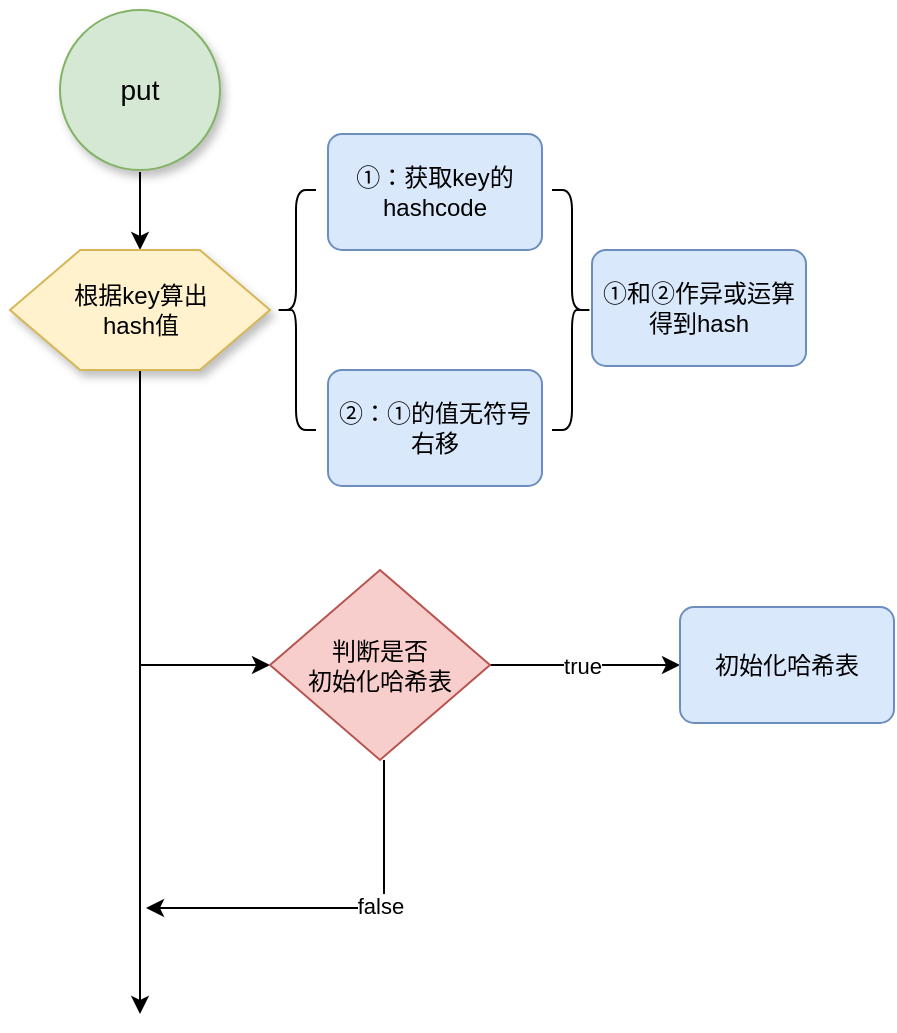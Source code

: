 <mxfile version="15.9.6" type="github">
  <diagram id="UgWwUjzvCQ6DFLD37Q7z" name="第 1 页">
    <mxGraphModel dx="865" dy="483" grid="0" gridSize="10" guides="1" tooltips="1" connect="1" arrows="1" fold="1" page="0" pageScale="1" pageWidth="827" pageHeight="1169" math="0" shadow="0">
      <root>
        <mxCell id="0" />
        <mxCell id="1" parent="0" />
        <mxCell id="teVdkq-L4--7aLtD-7wO-7" value="" style="edgeStyle=orthogonalEdgeStyle;rounded=0;orthogonalLoop=1;jettySize=auto;html=1;fontSize=12;fontColor=#000000;strokeColor=#000000;" edge="1" parent="1" source="teVdkq-L4--7aLtD-7wO-1" target="teVdkq-L4--7aLtD-7wO-6">
          <mxGeometry relative="1" as="geometry" />
        </mxCell>
        <mxCell id="teVdkq-L4--7aLtD-7wO-1" value="&lt;font style=&quot;font-size: 14px;&quot;&gt;put&lt;/font&gt;" style="strokeWidth=1;html=1;shape=mxgraph.flowchart.start_2;whiteSpace=wrap;labelBorderColor=none;strokeColor=#82b366;perimeterSpacing=1;fillColor=#d5e8d4;shadow=1;fontSize=14;" vertex="1" parent="1">
          <mxGeometry x="400" y="40" width="80" height="80" as="geometry" />
        </mxCell>
        <mxCell id="teVdkq-L4--7aLtD-7wO-16" value="" style="edgeStyle=orthogonalEdgeStyle;rounded=0;orthogonalLoop=1;jettySize=auto;html=1;entryX=0;entryY=0.5;entryDx=0;entryDy=0;entryPerimeter=0;" edge="1" parent="1" source="teVdkq-L4--7aLtD-7wO-6" target="teVdkq-L4--7aLtD-7wO-17">
          <mxGeometry relative="1" as="geometry">
            <mxPoint x="440" y="347" as="targetPoint" />
          </mxGeometry>
        </mxCell>
        <mxCell id="teVdkq-L4--7aLtD-7wO-25" style="edgeStyle=orthogonalEdgeStyle;rounded=0;orthogonalLoop=1;jettySize=auto;html=1;exitX=0.5;exitY=1;exitDx=0;exitDy=0;" edge="1" parent="1" source="teVdkq-L4--7aLtD-7wO-6">
          <mxGeometry relative="1" as="geometry">
            <mxPoint x="440" y="542.0" as="targetPoint" />
          </mxGeometry>
        </mxCell>
        <mxCell id="teVdkq-L4--7aLtD-7wO-6" value="根据key算出&lt;br&gt;hash值" style="verticalLabelPosition=middle;verticalAlign=middle;html=1;shape=hexagon;perimeter=hexagonPerimeter2;arcSize=6;size=0.27;shadow=1;labelBorderColor=none;fontSize=12;strokeColor=#d6b656;strokeWidth=1;labelPosition=center;align=center;fillColor=#fff2cc;" vertex="1" parent="1">
          <mxGeometry x="375" y="160" width="130" height="60" as="geometry" />
        </mxCell>
        <mxCell id="teVdkq-L4--7aLtD-7wO-9" value="" style="shape=curlyBracket;whiteSpace=wrap;html=1;rounded=1;" vertex="1" parent="1">
          <mxGeometry x="508" y="130" width="20" height="120" as="geometry" />
        </mxCell>
        <mxCell id="teVdkq-L4--7aLtD-7wO-11" value="①：获取key的hashcode" style="rounded=1;whiteSpace=wrap;html=1;absoluteArcSize=1;arcSize=14;strokeWidth=1;fillColor=#dae8fc;strokeColor=#6c8ebf;" vertex="1" parent="1">
          <mxGeometry x="534" y="102" width="107" height="58" as="geometry" />
        </mxCell>
        <mxCell id="teVdkq-L4--7aLtD-7wO-12" value="②：①的值无符号右移" style="rounded=1;whiteSpace=wrap;html=1;absoluteArcSize=1;arcSize=14;strokeWidth=1;fillColor=#dae8fc;strokeColor=#6c8ebf;" vertex="1" parent="1">
          <mxGeometry x="534" y="220" width="107" height="58" as="geometry" />
        </mxCell>
        <mxCell id="teVdkq-L4--7aLtD-7wO-13" value="" style="shape=curlyBracket;whiteSpace=wrap;html=1;rounded=1;flipH=1;strokeWidth=1;" vertex="1" parent="1">
          <mxGeometry x="646" y="130" width="20" height="120" as="geometry" />
        </mxCell>
        <mxCell id="teVdkq-L4--7aLtD-7wO-14" value="①和②作异或运算得到hash" style="rounded=1;whiteSpace=wrap;html=1;absoluteArcSize=1;arcSize=14;strokeWidth=1;fillColor=#dae8fc;strokeColor=#6c8ebf;" vertex="1" parent="1">
          <mxGeometry x="666" y="160" width="107" height="58" as="geometry" />
        </mxCell>
        <mxCell id="teVdkq-L4--7aLtD-7wO-19" style="edgeStyle=orthogonalEdgeStyle;rounded=0;orthogonalLoop=1;jettySize=auto;html=1;exitX=1;exitY=0.5;exitDx=0;exitDy=0;exitPerimeter=0;entryX=0;entryY=0.5;entryDx=0;entryDy=0;" edge="1" parent="1" source="teVdkq-L4--7aLtD-7wO-17" target="teVdkq-L4--7aLtD-7wO-18">
          <mxGeometry relative="1" as="geometry" />
        </mxCell>
        <mxCell id="teVdkq-L4--7aLtD-7wO-21" value="true" style="edgeLabel;html=1;align=center;verticalAlign=middle;resizable=0;points=[];" vertex="1" connectable="0" parent="teVdkq-L4--7aLtD-7wO-19">
          <mxGeometry x="0.306" relative="1" as="geometry">
            <mxPoint x="-16" as="offset" />
          </mxGeometry>
        </mxCell>
        <mxCell id="teVdkq-L4--7aLtD-7wO-23" value="" style="edgeStyle=orthogonalEdgeStyle;rounded=0;orthogonalLoop=1;jettySize=auto;html=1;" edge="1" parent="1" source="teVdkq-L4--7aLtD-7wO-17">
          <mxGeometry relative="1" as="geometry">
            <mxPoint x="443" y="489" as="targetPoint" />
            <Array as="points">
              <mxPoint x="562" y="489" />
            </Array>
          </mxGeometry>
        </mxCell>
        <mxCell id="teVdkq-L4--7aLtD-7wO-24" value="false" style="edgeLabel;html=1;align=center;verticalAlign=middle;resizable=0;points=[];" vertex="1" connectable="0" parent="teVdkq-L4--7aLtD-7wO-23">
          <mxGeometry x="0.243" y="-1" relative="1" as="geometry">
            <mxPoint x="44" as="offset" />
          </mxGeometry>
        </mxCell>
        <mxCell id="teVdkq-L4--7aLtD-7wO-17" value="判断是否&lt;br&gt;初始化哈希表" style="strokeWidth=1;html=1;shape=mxgraph.flowchart.decision;whiteSpace=wrap;fillColor=#f8cecc;strokeColor=#b85450;" vertex="1" parent="1">
          <mxGeometry x="505" y="320" width="110" height="95" as="geometry" />
        </mxCell>
        <mxCell id="teVdkq-L4--7aLtD-7wO-18" value="初始化哈希表" style="rounded=1;whiteSpace=wrap;html=1;absoluteArcSize=1;arcSize=14;strokeWidth=1;fillColor=#dae8fc;strokeColor=#6c8ebf;" vertex="1" parent="1">
          <mxGeometry x="710" y="338.5" width="107" height="58" as="geometry" />
        </mxCell>
      </root>
    </mxGraphModel>
  </diagram>
</mxfile>
